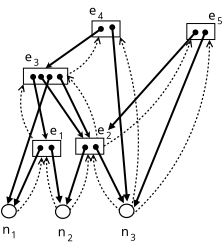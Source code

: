 <?xml version="1.0" encoding="UTF-8"?>
<dia:diagram xmlns:dia="http://www.lysator.liu.se/~alla/dia/">
  <dia:layer name="Background" visible="true" connectable="true" active="true">
    <dia:group>
      <dia:attribute name="meta">
        <dia:composite type="dict"/>
      </dia:attribute>
      <dia:attribute name="matrix"/>
      <dia:object type="Standard - Arc" version="0" id="O0">
        <dia:attribute name="obj_pos">
          <dia:point val="26.628,13.733"/>
        </dia:attribute>
        <dia:attribute name="obj_bb">
          <dia:rectangle val="22.805,13.694;26.831,22.456"/>
        </dia:attribute>
        <dia:attribute name="conn_endpoints">
          <dia:point val="26.628,13.733"/>
          <dia:point val="22.845,22.417"/>
        </dia:attribute>
        <dia:attribute name="curve_distance">
          <dia:real val="-1.012"/>
        </dia:attribute>
        <dia:attribute name="line_width">
          <dia:real val="0.06"/>
        </dia:attribute>
        <dia:attribute name="line_style">
          <dia:enum val="4"/>
        </dia:attribute>
        <dia:attribute name="start_arrow">
          <dia:enum val="1"/>
        </dia:attribute>
        <dia:attribute name="start_arrow_length">
          <dia:real val="0.3"/>
        </dia:attribute>
        <dia:attribute name="start_arrow_width">
          <dia:real val="0.3"/>
        </dia:attribute>
      </dia:object>
      <dia:group>
        <dia:attribute name="meta">
          <dia:composite type="dict"/>
        </dia:attribute>
        <dia:attribute name="matrix"/>
        <dia:group>
          <dia:attribute name="meta">
            <dia:composite type="dict"/>
          </dia:attribute>
          <dia:attribute name="matrix"/>
          <dia:object type="Standard - Line" version="0" id="O1">
            <dia:attribute name="obj_pos">
              <dia:point val="18.212,19.05"/>
            </dia:attribute>
            <dia:attribute name="obj_bb">
              <dia:rectangle val="16.817,18.984;18.327,22.066"/>
            </dia:attribute>
            <dia:attribute name="conn_endpoints">
              <dia:point val="18.212,19.05"/>
              <dia:point val="16.883,22"/>
            </dia:attribute>
            <dia:attribute name="numcp">
              <dia:int val="1"/>
            </dia:attribute>
            <dia:attribute name="start_arrow">
              <dia:enum val="8"/>
            </dia:attribute>
            <dia:attribute name="start_arrow_length">
              <dia:real val="0.2"/>
            </dia:attribute>
            <dia:attribute name="start_arrow_width">
              <dia:real val="0.2"/>
            </dia:attribute>
            <dia:attribute name="end_arrow">
              <dia:enum val="3"/>
            </dia:attribute>
            <dia:attribute name="end_arrow_length">
              <dia:real val="0.2"/>
            </dia:attribute>
            <dia:attribute name="end_arrow_width">
              <dia:real val="0.2"/>
            </dia:attribute>
          </dia:object>
          <dia:object type="Standard - Line" version="0" id="O2">
            <dia:attribute name="obj_pos">
              <dia:point val="17.788,15.488"/>
            </dia:attribute>
            <dia:attribute name="obj_bb">
              <dia:rectangle val="17.641,15.418;18.555,18.784"/>
            </dia:attribute>
            <dia:attribute name="conn_endpoints">
              <dia:point val="17.788,15.488"/>
              <dia:point val="18.462,18.725"/>
            </dia:attribute>
            <dia:attribute name="numcp">
              <dia:int val="1"/>
            </dia:attribute>
            <dia:attribute name="start_arrow">
              <dia:enum val="8"/>
            </dia:attribute>
            <dia:attribute name="start_arrow_length">
              <dia:real val="0.2"/>
            </dia:attribute>
            <dia:attribute name="start_arrow_width">
              <dia:real val="0.2"/>
            </dia:attribute>
            <dia:attribute name="end_arrow">
              <dia:enum val="22"/>
            </dia:attribute>
            <dia:attribute name="end_arrow_length">
              <dia:real val="0.1"/>
            </dia:attribute>
            <dia:attribute name="end_arrow_width">
              <dia:real val="0.1"/>
            </dia:attribute>
          </dia:object>
          <dia:object type="Standard - Line" version="0" id="O3">
            <dia:attribute name="obj_pos">
              <dia:point val="18.15,15.5"/>
            </dia:attribute>
            <dia:attribute name="obj_bb">
              <dia:rectangle val="18.066,15.431;20.386,18.72"/>
            </dia:attribute>
            <dia:attribute name="conn_endpoints">
              <dia:point val="18.15,15.5"/>
              <dia:point val="20.317,18.65"/>
            </dia:attribute>
            <dia:attribute name="numcp">
              <dia:int val="1"/>
            </dia:attribute>
            <dia:attribute name="start_arrow">
              <dia:enum val="8"/>
            </dia:attribute>
            <dia:attribute name="start_arrow_length">
              <dia:real val="0.2"/>
            </dia:attribute>
            <dia:attribute name="start_arrow_width">
              <dia:real val="0.2"/>
            </dia:attribute>
            <dia:attribute name="end_arrow">
              <dia:enum val="22"/>
            </dia:attribute>
            <dia:attribute name="end_arrow_length">
              <dia:real val="0.1"/>
            </dia:attribute>
            <dia:attribute name="end_arrow_width">
              <dia:real val="0.1"/>
            </dia:attribute>
          </dia:object>
          <dia:object type="Standard - Line" version="0" id="O4">
            <dia:attribute name="obj_pos">
              <dia:point val="20.9,19"/>
            </dia:attribute>
            <dia:attribute name="obj_bb">
              <dia:rectangle val="20.792,18.933;22.384,21.917"/>
            </dia:attribute>
            <dia:attribute name="conn_endpoints">
              <dia:point val="20.9,19"/>
              <dia:point val="22.317,21.85"/>
            </dia:attribute>
            <dia:attribute name="numcp">
              <dia:int val="1"/>
            </dia:attribute>
            <dia:attribute name="start_arrow">
              <dia:enum val="8"/>
            </dia:attribute>
            <dia:attribute name="start_arrow_length">
              <dia:real val="0.2"/>
            </dia:attribute>
            <dia:attribute name="start_arrow_width">
              <dia:real val="0.2"/>
            </dia:attribute>
            <dia:attribute name="end_arrow">
              <dia:enum val="3"/>
            </dia:attribute>
            <dia:attribute name="end_arrow_length">
              <dia:real val="0.2"/>
            </dia:attribute>
            <dia:attribute name="end_arrow_width">
              <dia:real val="0.2"/>
            </dia:attribute>
          </dia:object>
          <dia:object type="Standard - Line" version="0" id="O5">
            <dia:attribute name="obj_pos">
              <dia:point val="18.712,19.025"/>
            </dia:attribute>
            <dia:attribute name="obj_bb">
              <dia:rectangle val="18.559,18.955;19.283,21.911"/>
            </dia:attribute>
            <dia:attribute name="conn_endpoints">
              <dia:point val="18.712,19.025"/>
              <dia:point val="19.15,21.85"/>
            </dia:attribute>
            <dia:attribute name="numcp">
              <dia:int val="1"/>
            </dia:attribute>
            <dia:attribute name="start_arrow">
              <dia:enum val="8"/>
            </dia:attribute>
            <dia:attribute name="start_arrow_length">
              <dia:real val="0.2"/>
            </dia:attribute>
            <dia:attribute name="start_arrow_width">
              <dia:real val="0.2"/>
            </dia:attribute>
            <dia:attribute name="end_arrow">
              <dia:enum val="3"/>
            </dia:attribute>
            <dia:attribute name="end_arrow_length">
              <dia:real val="0.2"/>
            </dia:attribute>
            <dia:attribute name="end_arrow_width">
              <dia:real val="0.2"/>
            </dia:attribute>
          </dia:object>
          <dia:object type="Standard - Line" version="0" id="O6">
            <dia:attribute name="obj_pos">
              <dia:point val="20.442,19.016"/>
            </dia:attribute>
            <dia:attribute name="obj_bb">
              <dia:rectangle val="19.419,18.948;20.573,21.996"/>
            </dia:attribute>
            <dia:attribute name="conn_endpoints">
              <dia:point val="20.442,19.016"/>
              <dia:point val="19.5,21.933"/>
            </dia:attribute>
            <dia:attribute name="numcp">
              <dia:int val="1"/>
            </dia:attribute>
            <dia:attribute name="start_arrow">
              <dia:enum val="8"/>
            </dia:attribute>
            <dia:attribute name="start_arrow_length">
              <dia:real val="0.2"/>
            </dia:attribute>
            <dia:attribute name="start_arrow_width">
              <dia:real val="0.2"/>
            </dia:attribute>
            <dia:attribute name="end_arrow">
              <dia:enum val="3"/>
            </dia:attribute>
            <dia:attribute name="end_arrow_length">
              <dia:real val="0.2"/>
            </dia:attribute>
            <dia:attribute name="end_arrow_width">
              <dia:real val="0.2"/>
            </dia:attribute>
          </dia:object>
          <dia:object type="Standard - Line" version="0" id="O7">
            <dia:attribute name="obj_pos">
              <dia:point val="19.1,15.488"/>
            </dia:attribute>
            <dia:attribute name="obj_bb">
              <dia:rectangle val="18.99,15.421;20.709,18.717"/>
            </dia:attribute>
            <dia:attribute name="conn_endpoints">
              <dia:point val="19.1,15.488"/>
              <dia:point val="20.642,18.65"/>
            </dia:attribute>
            <dia:attribute name="numcp">
              <dia:int val="1"/>
            </dia:attribute>
            <dia:attribute name="start_arrow">
              <dia:enum val="8"/>
            </dia:attribute>
            <dia:attribute name="start_arrow_length">
              <dia:real val="0.2"/>
            </dia:attribute>
            <dia:attribute name="start_arrow_width">
              <dia:real val="0.2"/>
            </dia:attribute>
            <dia:attribute name="end_arrow">
              <dia:enum val="22"/>
            </dia:attribute>
            <dia:attribute name="end_arrow_length">
              <dia:real val="0.1"/>
            </dia:attribute>
            <dia:attribute name="end_arrow_width">
              <dia:real val="0.1"/>
            </dia:attribute>
          </dia:object>
          <dia:object type="Standard - Line" version="0" id="O8">
            <dia:attribute name="obj_pos">
              <dia:point val="18.662,15.496"/>
            </dia:attribute>
            <dia:attribute name="obj_bb">
              <dia:rectangle val="16.47,15.428;18.792,21.963"/>
            </dia:attribute>
            <dia:attribute name="conn_endpoints">
              <dia:point val="18.662,15.496"/>
              <dia:point val="16.55,21.9"/>
            </dia:attribute>
            <dia:attribute name="numcp">
              <dia:int val="1"/>
            </dia:attribute>
            <dia:attribute name="start_arrow">
              <dia:enum val="8"/>
            </dia:attribute>
            <dia:attribute name="start_arrow_length">
              <dia:real val="0.2"/>
            </dia:attribute>
            <dia:attribute name="start_arrow_width">
              <dia:real val="0.2"/>
            </dia:attribute>
            <dia:attribute name="end_arrow">
              <dia:enum val="3"/>
            </dia:attribute>
            <dia:attribute name="end_arrow_length">
              <dia:real val="0.2"/>
            </dia:attribute>
            <dia:attribute name="end_arrow_width">
              <dia:real val="0.2"/>
            </dia:attribute>
          </dia:object>
          <dia:object type="Standard - Line" version="0" id="O9">
            <dia:attribute name="obj_pos">
              <dia:point val="21.758,13.004"/>
            </dia:attribute>
            <dia:attribute name="obj_bb">
              <dia:rectangle val="21.597,12.934;22.663,21.816"/>
            </dia:attribute>
            <dia:attribute name="conn_endpoints">
              <dia:point val="21.758,13.004"/>
              <dia:point val="22.508,21.754"/>
            </dia:attribute>
            <dia:attribute name="numcp">
              <dia:int val="1"/>
            </dia:attribute>
            <dia:attribute name="start_arrow">
              <dia:enum val="8"/>
            </dia:attribute>
            <dia:attribute name="start_arrow_length">
              <dia:real val="0.2"/>
            </dia:attribute>
            <dia:attribute name="start_arrow_width">
              <dia:real val="0.2"/>
            </dia:attribute>
            <dia:attribute name="end_arrow">
              <dia:enum val="3"/>
            </dia:attribute>
            <dia:attribute name="end_arrow_length">
              <dia:real val="0.2"/>
            </dia:attribute>
            <dia:attribute name="end_arrow_width">
              <dia:real val="0.2"/>
            </dia:attribute>
          </dia:object>
          <dia:object type="Standard - Line" version="0" id="O10">
            <dia:attribute name="obj_pos">
              <dia:point val="21.282,13.13"/>
            </dia:attribute>
            <dia:attribute name="obj_bb">
              <dia:rectangle val="18.361,13.049;21.352,15.22"/>
            </dia:attribute>
            <dia:attribute name="conn_endpoints">
              <dia:point val="21.282,13.13"/>
              <dia:point val="18.431,15.15"/>
            </dia:attribute>
            <dia:attribute name="numcp">
              <dia:int val="1"/>
            </dia:attribute>
            <dia:attribute name="start_arrow">
              <dia:enum val="8"/>
            </dia:attribute>
            <dia:attribute name="start_arrow_length">
              <dia:real val="0.2"/>
            </dia:attribute>
            <dia:attribute name="start_arrow_width">
              <dia:real val="0.2"/>
            </dia:attribute>
            <dia:attribute name="end_arrow">
              <dia:enum val="22"/>
            </dia:attribute>
            <dia:attribute name="end_arrow_length">
              <dia:real val="0.1"/>
            </dia:attribute>
            <dia:attribute name="end_arrow_width">
              <dia:real val="0.1"/>
            </dia:attribute>
          </dia:object>
          <dia:object type="Standard - Box" version="0" id="O11">
            <dia:attribute name="obj_pos">
              <dia:point val="17.788,18.762"/>
            </dia:attribute>
            <dia:attribute name="obj_bb">
              <dia:rectangle val="17.762,18.738;19.212,19.587"/>
            </dia:attribute>
            <dia:attribute name="elem_corner">
              <dia:point val="17.788,18.762"/>
            </dia:attribute>
            <dia:attribute name="elem_width">
              <dia:real val="1.4"/>
            </dia:attribute>
            <dia:attribute name="elem_height">
              <dia:real val="0.8"/>
            </dia:attribute>
            <dia:attribute name="border_width">
              <dia:real val="0.05"/>
            </dia:attribute>
            <dia:attribute name="inner_color">
              <dia:color val="#ffffff00"/>
            </dia:attribute>
            <dia:attribute name="show_background">
              <dia:boolean val="false"/>
            </dia:attribute>
          </dia:object>
          <dia:object type="Standard - Box" version="0" id="O12">
            <dia:attribute name="obj_pos">
              <dia:point val="19.942,18.65"/>
            </dia:attribute>
            <dia:attribute name="obj_bb">
              <dia:rectangle val="19.918,18.625;21.367,19.475"/>
            </dia:attribute>
            <dia:attribute name="elem_corner">
              <dia:point val="19.942,18.65"/>
            </dia:attribute>
            <dia:attribute name="elem_width">
              <dia:real val="1.4"/>
            </dia:attribute>
            <dia:attribute name="elem_height">
              <dia:real val="0.8"/>
            </dia:attribute>
            <dia:attribute name="border_width">
              <dia:real val="0.05"/>
            </dia:attribute>
            <dia:attribute name="inner_color">
              <dia:color val="#ffffff00"/>
            </dia:attribute>
            <dia:attribute name="show_background">
              <dia:boolean val="false"/>
            </dia:attribute>
          </dia:object>
          <dia:object type="Standard - Box" version="0" id="O13">
            <dia:attribute name="obj_pos">
              <dia:point val="17.325,15.15"/>
            </dia:attribute>
            <dia:attribute name="obj_bb">
              <dia:rectangle val="17.3,15.125;19.562,15.975"/>
            </dia:attribute>
            <dia:attribute name="elem_corner">
              <dia:point val="17.325,15.15"/>
            </dia:attribute>
            <dia:attribute name="elem_width">
              <dia:real val="2.213"/>
            </dia:attribute>
            <dia:attribute name="elem_height">
              <dia:real val="0.8"/>
            </dia:attribute>
            <dia:attribute name="border_width">
              <dia:real val="0.05"/>
            </dia:attribute>
            <dia:attribute name="inner_color">
              <dia:color val="#ffffff00"/>
            </dia:attribute>
            <dia:attribute name="show_background">
              <dia:boolean val="false"/>
            </dia:attribute>
          </dia:object>
          <dia:object type="Standard - Box" version="0" id="O14">
            <dia:attribute name="obj_pos">
              <dia:point val="20.755,12.787"/>
            </dia:attribute>
            <dia:attribute name="obj_bb">
              <dia:rectangle val="20.73,12.762;22.18,13.613"/>
            </dia:attribute>
            <dia:attribute name="elem_corner">
              <dia:point val="20.755,12.787"/>
            </dia:attribute>
            <dia:attribute name="elem_width">
              <dia:real val="1.4"/>
            </dia:attribute>
            <dia:attribute name="elem_height">
              <dia:real val="0.8"/>
            </dia:attribute>
            <dia:attribute name="border_width">
              <dia:real val="0.05"/>
            </dia:attribute>
            <dia:attribute name="inner_color">
              <dia:color val="#ffffff00"/>
            </dia:attribute>
            <dia:attribute name="show_background">
              <dia:boolean val="false"/>
            </dia:attribute>
          </dia:object>
          <dia:group>
            <dia:attribute name="meta">
              <dia:composite type="dict"/>
            </dia:attribute>
            <dia:attribute name="matrix"/>
            <dia:object type="Standard - Text" version="1" id="O15">
              <dia:attribute name="obj_pos">
                <dia:point val="16.271,23.425"/>
              </dia:attribute>
              <dia:attribute name="obj_bb">
                <dia:rectangle val="16.271,22.831;16.676,23.576"/>
              </dia:attribute>
              <dia:attribute name="text">
                <dia:composite type="text">
                  <dia:attribute name="string">
                    <dia:string>#n#</dia:string>
                  </dia:attribute>
                  <dia:attribute name="font">
                    <dia:font family="sans" style="0" name="Helvetica"/>
                  </dia:attribute>
                  <dia:attribute name="height">
                    <dia:real val="0.8"/>
                  </dia:attribute>
                  <dia:attribute name="pos">
                    <dia:point val="16.271,23.425"/>
                  </dia:attribute>
                  <dia:attribute name="color">
                    <dia:color val="#000000ff"/>
                  </dia:attribute>
                  <dia:attribute name="alignment">
                    <dia:enum val="0"/>
                  </dia:attribute>
                </dia:composite>
              </dia:attribute>
              <dia:attribute name="valign">
                <dia:enum val="3"/>
              </dia:attribute>
            </dia:object>
            <dia:object type="Standard - Text" version="1" id="O16">
              <dia:attribute name="obj_pos">
                <dia:point val="16.721,23.65"/>
              </dia:attribute>
              <dia:attribute name="obj_bb">
                <dia:rectangle val="16.721,23.231;17.008,23.756"/>
              </dia:attribute>
              <dia:attribute name="text">
                <dia:composite type="text">
                  <dia:attribute name="string">
                    <dia:string>#1#</dia:string>
                  </dia:attribute>
                  <dia:attribute name="font">
                    <dia:font family="sans" style="0" name="Helvetica"/>
                  </dia:attribute>
                  <dia:attribute name="height">
                    <dia:real val="0.564"/>
                  </dia:attribute>
                  <dia:attribute name="pos">
                    <dia:point val="16.721,23.65"/>
                  </dia:attribute>
                  <dia:attribute name="color">
                    <dia:color val="#000000ff"/>
                  </dia:attribute>
                  <dia:attribute name="alignment">
                    <dia:enum val="0"/>
                  </dia:attribute>
                </dia:composite>
              </dia:attribute>
              <dia:attribute name="valign">
                <dia:enum val="3"/>
              </dia:attribute>
            </dia:object>
          </dia:group>
          <dia:group>
            <dia:attribute name="meta">
              <dia:composite type="dict"/>
            </dia:attribute>
            <dia:attribute name="matrix"/>
            <dia:object type="Standard - Text" version="1" id="O17">
              <dia:attribute name="obj_pos">
                <dia:point val="19.038,23.553"/>
              </dia:attribute>
              <dia:attribute name="obj_bb">
                <dia:rectangle val="19.038,22.959;19.443,23.704"/>
              </dia:attribute>
              <dia:attribute name="text">
                <dia:composite type="text">
                  <dia:attribute name="string">
                    <dia:string>#n#</dia:string>
                  </dia:attribute>
                  <dia:attribute name="font">
                    <dia:font family="sans" style="0" name="Helvetica"/>
                  </dia:attribute>
                  <dia:attribute name="height">
                    <dia:real val="0.8"/>
                  </dia:attribute>
                  <dia:attribute name="pos">
                    <dia:point val="19.038,23.553"/>
                  </dia:attribute>
                  <dia:attribute name="color">
                    <dia:color val="#000000ff"/>
                  </dia:attribute>
                  <dia:attribute name="alignment">
                    <dia:enum val="0"/>
                  </dia:attribute>
                </dia:composite>
              </dia:attribute>
              <dia:attribute name="valign">
                <dia:enum val="3"/>
              </dia:attribute>
            </dia:object>
            <dia:object type="Standard - Text" version="1" id="O18">
              <dia:attribute name="obj_pos">
                <dia:point val="19.526,23.803"/>
              </dia:attribute>
              <dia:attribute name="obj_bb">
                <dia:rectangle val="19.526,23.384;19.813,23.91"/>
              </dia:attribute>
              <dia:attribute name="text">
                <dia:composite type="text">
                  <dia:attribute name="string">
                    <dia:string>#2#</dia:string>
                  </dia:attribute>
                  <dia:attribute name="font">
                    <dia:font family="sans" style="0" name="Helvetica"/>
                  </dia:attribute>
                  <dia:attribute name="height">
                    <dia:real val="0.564"/>
                  </dia:attribute>
                  <dia:attribute name="pos">
                    <dia:point val="19.526,23.803"/>
                  </dia:attribute>
                  <dia:attribute name="color">
                    <dia:color val="#000000ff"/>
                  </dia:attribute>
                  <dia:attribute name="alignment">
                    <dia:enum val="0"/>
                  </dia:attribute>
                </dia:composite>
              </dia:attribute>
              <dia:attribute name="valign">
                <dia:enum val="3"/>
              </dia:attribute>
            </dia:object>
          </dia:group>
          <dia:group>
            <dia:attribute name="meta">
              <dia:composite type="dict"/>
            </dia:attribute>
            <dia:attribute name="matrix"/>
            <dia:object type="Standard - Text" version="1" id="O19">
              <dia:attribute name="obj_pos">
                <dia:point val="22.206,23.541"/>
              </dia:attribute>
              <dia:attribute name="obj_bb">
                <dia:rectangle val="22.206,22.947;22.611,23.692"/>
              </dia:attribute>
              <dia:attribute name="text">
                <dia:composite type="text">
                  <dia:attribute name="string">
                    <dia:string>#n#</dia:string>
                  </dia:attribute>
                  <dia:attribute name="font">
                    <dia:font family="sans" style="0" name="Helvetica"/>
                  </dia:attribute>
                  <dia:attribute name="height">
                    <dia:real val="0.8"/>
                  </dia:attribute>
                  <dia:attribute name="pos">
                    <dia:point val="22.206,23.541"/>
                  </dia:attribute>
                  <dia:attribute name="color">
                    <dia:color val="#000000ff"/>
                  </dia:attribute>
                  <dia:attribute name="alignment">
                    <dia:enum val="0"/>
                  </dia:attribute>
                </dia:composite>
              </dia:attribute>
              <dia:attribute name="valign">
                <dia:enum val="3"/>
              </dia:attribute>
            </dia:object>
            <dia:object type="Standard - Text" version="1" id="O20">
              <dia:attribute name="obj_pos">
                <dia:point val="22.681,23.778"/>
              </dia:attribute>
              <dia:attribute name="obj_bb">
                <dia:rectangle val="22.681,23.359;22.968,23.885"/>
              </dia:attribute>
              <dia:attribute name="text">
                <dia:composite type="text">
                  <dia:attribute name="string">
                    <dia:string>#3#</dia:string>
                  </dia:attribute>
                  <dia:attribute name="font">
                    <dia:font family="sans" style="0" name="Helvetica"/>
                  </dia:attribute>
                  <dia:attribute name="height">
                    <dia:real val="0.564"/>
                  </dia:attribute>
                  <dia:attribute name="pos">
                    <dia:point val="22.681,23.778"/>
                  </dia:attribute>
                  <dia:attribute name="color">
                    <dia:color val="#000000ff"/>
                  </dia:attribute>
                  <dia:attribute name="alignment">
                    <dia:enum val="0"/>
                  </dia:attribute>
                </dia:composite>
              </dia:attribute>
              <dia:attribute name="valign">
                <dia:enum val="3"/>
              </dia:attribute>
            </dia:object>
          </dia:group>
          <dia:group>
            <dia:attribute name="meta">
              <dia:composite type="dict"/>
            </dia:attribute>
            <dia:attribute name="matrix"/>
            <dia:object type="Standard - Text" version="1" id="O21">
              <dia:attribute name="obj_pos">
                <dia:point val="18.64,18.476"/>
              </dia:attribute>
              <dia:attribute name="obj_bb">
                <dia:rectangle val="18.64,17.882;19.035,18.627"/>
              </dia:attribute>
              <dia:attribute name="text">
                <dia:composite type="text">
                  <dia:attribute name="string">
                    <dia:string>#e#</dia:string>
                  </dia:attribute>
                  <dia:attribute name="font">
                    <dia:font family="sans" style="0" name="Helvetica"/>
                  </dia:attribute>
                  <dia:attribute name="height">
                    <dia:real val="0.8"/>
                  </dia:attribute>
                  <dia:attribute name="pos">
                    <dia:point val="18.64,18.476"/>
                  </dia:attribute>
                  <dia:attribute name="color">
                    <dia:color val="#000000ff"/>
                  </dia:attribute>
                  <dia:attribute name="alignment">
                    <dia:enum val="0"/>
                  </dia:attribute>
                </dia:composite>
              </dia:attribute>
              <dia:attribute name="valign">
                <dia:enum val="3"/>
              </dia:attribute>
            </dia:object>
            <dia:object type="Standard - Text" version="1" id="O22">
              <dia:attribute name="obj_pos">
                <dia:point val="19.09,18.701"/>
              </dia:attribute>
              <dia:attribute name="obj_bb">
                <dia:rectangle val="19.09,18.282;19.378,18.808"/>
              </dia:attribute>
              <dia:attribute name="text">
                <dia:composite type="text">
                  <dia:attribute name="string">
                    <dia:string>#1#</dia:string>
                  </dia:attribute>
                  <dia:attribute name="font">
                    <dia:font family="sans" style="0" name="Helvetica"/>
                  </dia:attribute>
                  <dia:attribute name="height">
                    <dia:real val="0.564"/>
                  </dia:attribute>
                  <dia:attribute name="pos">
                    <dia:point val="19.09,18.701"/>
                  </dia:attribute>
                  <dia:attribute name="color">
                    <dia:color val="#000000ff"/>
                  </dia:attribute>
                  <dia:attribute name="alignment">
                    <dia:enum val="0"/>
                  </dia:attribute>
                </dia:composite>
              </dia:attribute>
              <dia:attribute name="valign">
                <dia:enum val="3"/>
              </dia:attribute>
            </dia:object>
          </dia:group>
          <dia:group>
            <dia:attribute name="meta">
              <dia:composite type="dict"/>
            </dia:attribute>
            <dia:attribute name="matrix"/>
            <dia:object type="Standard - Text" version="1" id="O23">
              <dia:attribute name="obj_pos">
                <dia:point val="21.017,18.457"/>
              </dia:attribute>
              <dia:attribute name="obj_bb">
                <dia:rectangle val="21.017,17.863;21.413,18.608"/>
              </dia:attribute>
              <dia:attribute name="text">
                <dia:composite type="text">
                  <dia:attribute name="string">
                    <dia:string>#e#</dia:string>
                  </dia:attribute>
                  <dia:attribute name="font">
                    <dia:font family="sans" style="0" name="Helvetica"/>
                  </dia:attribute>
                  <dia:attribute name="height">
                    <dia:real val="0.8"/>
                  </dia:attribute>
                  <dia:attribute name="pos">
                    <dia:point val="21.017,18.457"/>
                  </dia:attribute>
                  <dia:attribute name="color">
                    <dia:color val="#000000ff"/>
                  </dia:attribute>
                  <dia:attribute name="alignment">
                    <dia:enum val="0"/>
                  </dia:attribute>
                </dia:composite>
              </dia:attribute>
              <dia:attribute name="valign">
                <dia:enum val="3"/>
              </dia:attribute>
            </dia:object>
            <dia:object type="Standard - Text" version="1" id="O24">
              <dia:attribute name="obj_pos">
                <dia:point val="21.468,18.683"/>
              </dia:attribute>
              <dia:attribute name="obj_bb">
                <dia:rectangle val="21.468,18.263;21.755,18.789"/>
              </dia:attribute>
              <dia:attribute name="text">
                <dia:composite type="text">
                  <dia:attribute name="string">
                    <dia:string>#2#</dia:string>
                  </dia:attribute>
                  <dia:attribute name="font">
                    <dia:font family="sans" style="0" name="Helvetica"/>
                  </dia:attribute>
                  <dia:attribute name="height">
                    <dia:real val="0.564"/>
                  </dia:attribute>
                  <dia:attribute name="pos">
                    <dia:point val="21.468,18.683"/>
                  </dia:attribute>
                  <dia:attribute name="color">
                    <dia:color val="#000000ff"/>
                  </dia:attribute>
                  <dia:attribute name="alignment">
                    <dia:enum val="0"/>
                  </dia:attribute>
                </dia:composite>
              </dia:attribute>
              <dia:attribute name="valign">
                <dia:enum val="3"/>
              </dia:attribute>
            </dia:object>
          </dia:group>
          <dia:group>
            <dia:attribute name="meta">
              <dia:composite type="dict"/>
            </dia:attribute>
            <dia:attribute name="matrix"/>
            <dia:object type="Standard - Text" version="1" id="O25">
              <dia:attribute name="obj_pos">
                <dia:point val="17.385,14.801"/>
              </dia:attribute>
              <dia:attribute name="obj_bb">
                <dia:rectangle val="17.385,14.207;17.78,14.952"/>
              </dia:attribute>
              <dia:attribute name="text">
                <dia:composite type="text">
                  <dia:attribute name="string">
                    <dia:string>#e#</dia:string>
                  </dia:attribute>
                  <dia:attribute name="font">
                    <dia:font family="sans" style="0" name="Helvetica"/>
                  </dia:attribute>
                  <dia:attribute name="height">
                    <dia:real val="0.8"/>
                  </dia:attribute>
                  <dia:attribute name="pos">
                    <dia:point val="17.385,14.801"/>
                  </dia:attribute>
                  <dia:attribute name="color">
                    <dia:color val="#000000ff"/>
                  </dia:attribute>
                  <dia:attribute name="alignment">
                    <dia:enum val="0"/>
                  </dia:attribute>
                </dia:composite>
              </dia:attribute>
              <dia:attribute name="valign">
                <dia:enum val="3"/>
              </dia:attribute>
            </dia:object>
            <dia:object type="Standard - Text" version="1" id="O26">
              <dia:attribute name="obj_pos">
                <dia:point val="17.835,15.026"/>
              </dia:attribute>
              <dia:attribute name="obj_bb">
                <dia:rectangle val="17.835,14.607;18.122,15.133"/>
              </dia:attribute>
              <dia:attribute name="text">
                <dia:composite type="text">
                  <dia:attribute name="string">
                    <dia:string>#3#</dia:string>
                  </dia:attribute>
                  <dia:attribute name="font">
                    <dia:font family="sans" style="0" name="Helvetica"/>
                  </dia:attribute>
                  <dia:attribute name="height">
                    <dia:real val="0.564"/>
                  </dia:attribute>
                  <dia:attribute name="pos">
                    <dia:point val="17.835,15.026"/>
                  </dia:attribute>
                  <dia:attribute name="color">
                    <dia:color val="#000000ff"/>
                  </dia:attribute>
                  <dia:attribute name="alignment">
                    <dia:enum val="0"/>
                  </dia:attribute>
                </dia:composite>
              </dia:attribute>
              <dia:attribute name="valign">
                <dia:enum val="3"/>
              </dia:attribute>
            </dia:object>
          </dia:group>
          <dia:group>
            <dia:attribute name="meta">
              <dia:composite type="dict"/>
            </dia:attribute>
            <dia:attribute name="matrix"/>
            <dia:object type="Standard - Text" version="1" id="O27">
              <dia:attribute name="obj_pos">
                <dia:point val="20.605,12.476"/>
              </dia:attribute>
              <dia:attribute name="obj_bb">
                <dia:rectangle val="20.605,11.882;21,12.627"/>
              </dia:attribute>
              <dia:attribute name="text">
                <dia:composite type="text">
                  <dia:attribute name="string">
                    <dia:string>#e#</dia:string>
                  </dia:attribute>
                  <dia:attribute name="font">
                    <dia:font family="sans" style="0" name="Helvetica"/>
                  </dia:attribute>
                  <dia:attribute name="height">
                    <dia:real val="0.8"/>
                  </dia:attribute>
                  <dia:attribute name="pos">
                    <dia:point val="20.605,12.476"/>
                  </dia:attribute>
                  <dia:attribute name="color">
                    <dia:color val="#000000ff"/>
                  </dia:attribute>
                  <dia:attribute name="alignment">
                    <dia:enum val="0"/>
                  </dia:attribute>
                </dia:composite>
              </dia:attribute>
              <dia:attribute name="valign">
                <dia:enum val="3"/>
              </dia:attribute>
            </dia:object>
            <dia:object type="Standard - Text" version="1" id="O28">
              <dia:attribute name="obj_pos">
                <dia:point val="21.055,12.701"/>
              </dia:attribute>
              <dia:attribute name="obj_bb">
                <dia:rectangle val="21.055,12.282;21.343,12.808"/>
              </dia:attribute>
              <dia:attribute name="text">
                <dia:composite type="text">
                  <dia:attribute name="string">
                    <dia:string>#4#</dia:string>
                  </dia:attribute>
                  <dia:attribute name="font">
                    <dia:font family="sans" style="0" name="Helvetica"/>
                  </dia:attribute>
                  <dia:attribute name="height">
                    <dia:real val="0.564"/>
                  </dia:attribute>
                  <dia:attribute name="pos">
                    <dia:point val="21.055,12.701"/>
                  </dia:attribute>
                  <dia:attribute name="color">
                    <dia:color val="#000000ff"/>
                  </dia:attribute>
                  <dia:attribute name="alignment">
                    <dia:enum val="0"/>
                  </dia:attribute>
                </dia:composite>
              </dia:attribute>
              <dia:attribute name="valign">
                <dia:enum val="3"/>
              </dia:attribute>
            </dia:object>
          </dia:group>
          <dia:object type="Standard - Ellipse" version="0" id="O29">
            <dia:attribute name="obj_pos">
              <dia:point val="22.117,21.95"/>
            </dia:attribute>
            <dia:attribute name="obj_bb">
              <dia:rectangle val="22.087,21.92;22.88,22.647"/>
            </dia:attribute>
            <dia:attribute name="elem_corner">
              <dia:point val="22.117,21.95"/>
            </dia:attribute>
            <dia:attribute name="elem_width">
              <dia:real val="0.733"/>
            </dia:attribute>
            <dia:attribute name="elem_height">
              <dia:real val="0.667"/>
            </dia:attribute>
            <dia:attribute name="border_width">
              <dia:real val="0.06"/>
            </dia:attribute>
            <dia:attribute name="inner_color">
              <dia:color val="#ffffff00"/>
            </dia:attribute>
            <dia:attribute name="show_background">
              <dia:boolean val="false"/>
            </dia:attribute>
          </dia:object>
          <dia:object type="Standard - Ellipse" version="0" id="O30">
            <dia:attribute name="obj_pos">
              <dia:point val="16.233,21.967"/>
            </dia:attribute>
            <dia:attribute name="obj_bb">
              <dia:rectangle val="16.203,21.937;16.997,22.663"/>
            </dia:attribute>
            <dia:attribute name="elem_corner">
              <dia:point val="16.233,21.967"/>
            </dia:attribute>
            <dia:attribute name="elem_width">
              <dia:real val="0.733"/>
            </dia:attribute>
            <dia:attribute name="elem_height">
              <dia:real val="0.667"/>
            </dia:attribute>
            <dia:attribute name="border_width">
              <dia:real val="0.06"/>
            </dia:attribute>
            <dia:attribute name="inner_color">
              <dia:color val="#ffffff00"/>
            </dia:attribute>
            <dia:attribute name="show_background">
              <dia:boolean val="false"/>
            </dia:attribute>
          </dia:object>
          <dia:object type="Standard - Ellipse" version="0" id="O31">
            <dia:attribute name="obj_pos">
              <dia:point val="18.929,21.992"/>
            </dia:attribute>
            <dia:attribute name="obj_bb">
              <dia:rectangle val="18.899,21.962;19.692,22.688"/>
            </dia:attribute>
            <dia:attribute name="elem_corner">
              <dia:point val="18.929,21.992"/>
            </dia:attribute>
            <dia:attribute name="elem_width">
              <dia:real val="0.733"/>
            </dia:attribute>
            <dia:attribute name="elem_height">
              <dia:real val="0.667"/>
            </dia:attribute>
            <dia:attribute name="border_width">
              <dia:real val="0.06"/>
            </dia:attribute>
            <dia:attribute name="inner_color">
              <dia:color val="#ffffff00"/>
            </dia:attribute>
            <dia:attribute name="show_background">
              <dia:boolean val="false"/>
            </dia:attribute>
          </dia:object>
        </dia:group>
        <dia:object type="Standard - Arc" version="0" id="O32">
          <dia:attribute name="obj_pos">
            <dia:point val="21.096,13.562"/>
          </dia:attribute>
          <dia:attribute name="obj_bb">
            <dia:rectangle val="19.474,13.52;21.205,15.509"/>
          </dia:attribute>
          <dia:attribute name="conn_endpoints">
            <dia:point val="21.096,13.562"/>
            <dia:point val="19.517,15.467"/>
          </dia:attribute>
          <dia:attribute name="curve_distance">
            <dia:real val="-0.301"/>
          </dia:attribute>
          <dia:attribute name="line_width">
            <dia:real val="0.06"/>
          </dia:attribute>
          <dia:attribute name="line_style">
            <dia:enum val="4"/>
          </dia:attribute>
          <dia:attribute name="start_arrow">
            <dia:enum val="1"/>
          </dia:attribute>
          <dia:attribute name="start_arrow_length">
            <dia:real val="0.3"/>
          </dia:attribute>
          <dia:attribute name="start_arrow_width">
            <dia:real val="0.3"/>
          </dia:attribute>
        </dia:object>
        <dia:object type="Standard - Arc" version="0" id="O33">
          <dia:attribute name="obj_pos">
            <dia:point val="22.155,13.588"/>
          </dia:attribute>
          <dia:attribute name="obj_bb">
            <dia:rectangle val="22.1,13.556;23.105,22.08"/>
          </dia:attribute>
          <dia:attribute name="conn_endpoints">
            <dia:point val="22.155,13.588"/>
            <dia:point val="22.743,22.048"/>
          </dia:attribute>
          <dia:attribute name="curve_distance">
            <dia:real val="-0.59"/>
          </dia:attribute>
          <dia:attribute name="line_width">
            <dia:real val="0.06"/>
          </dia:attribute>
          <dia:attribute name="line_style">
            <dia:enum val="4"/>
          </dia:attribute>
          <dia:attribute name="start_arrow">
            <dia:enum val="1"/>
          </dia:attribute>
          <dia:attribute name="start_arrow_length">
            <dia:real val="0.3"/>
          </dia:attribute>
          <dia:attribute name="start_arrow_width">
            <dia:real val="0.3"/>
          </dia:attribute>
        </dia:object>
        <dia:object type="Standard - Arc" version="0" id="O34">
          <dia:attribute name="obj_pos">
            <dia:point val="19.483,15.5"/>
          </dia:attribute>
          <dia:attribute name="obj_bb">
            <dia:rectangle val="19.443,15.46;21.048,18.678"/>
          </dia:attribute>
          <dia:attribute name="conn_endpoints">
            <dia:point val="19.483,15.5"/>
            <dia:point val="21.008,18.637"/>
          </dia:attribute>
          <dia:attribute name="curve_distance">
            <dia:real val="-0.301"/>
          </dia:attribute>
          <dia:attribute name="line_width">
            <dia:real val="0.06"/>
          </dia:attribute>
          <dia:attribute name="line_style">
            <dia:enum val="4"/>
          </dia:attribute>
          <dia:attribute name="start_arrow">
            <dia:enum val="1"/>
          </dia:attribute>
          <dia:attribute name="start_arrow_length">
            <dia:real val="0.3"/>
          </dia:attribute>
          <dia:attribute name="start_arrow_width">
            <dia:real val="0.3"/>
          </dia:attribute>
        </dia:object>
        <dia:object type="Standard - Arc" version="0" id="O35">
          <dia:attribute name="obj_pos">
            <dia:point val="17.325,15.95"/>
          </dia:attribute>
          <dia:attribute name="obj_bb">
            <dia:rectangle val="17.016,15.915;17.868,18.76"/>
          </dia:attribute>
          <dia:attribute name="conn_endpoints">
            <dia:point val="17.325,15.95"/>
            <dia:point val="17.833,18.725"/>
          </dia:attribute>
          <dia:attribute name="curve_distance">
            <dia:real val="0.35"/>
          </dia:attribute>
          <dia:attribute name="line_width">
            <dia:real val="0.06"/>
          </dia:attribute>
          <dia:attribute name="line_style">
            <dia:enum val="4"/>
          </dia:attribute>
          <dia:attribute name="start_arrow">
            <dia:enum val="1"/>
          </dia:attribute>
          <dia:attribute name="start_arrow_length">
            <dia:real val="0.3"/>
          </dia:attribute>
          <dia:attribute name="start_arrow_width">
            <dia:real val="0.3"/>
          </dia:attribute>
        </dia:object>
        <dia:object type="Standard - Arc" version="0" id="O36">
          <dia:attribute name="obj_pos">
            <dia:point val="20.821,19.438"/>
          </dia:attribute>
          <dia:attribute name="obj_bb">
            <dia:rectangle val="20.619,19.398;22.173,22.277"/>
          </dia:attribute>
          <dia:attribute name="conn_endpoints">
            <dia:point val="20.821,19.438"/>
            <dia:point val="22.133,22.238"/>
          </dia:attribute>
          <dia:attribute name="curve_distance">
            <dia:real val="0.35"/>
          </dia:attribute>
          <dia:attribute name="line_width">
            <dia:real val="0.06"/>
          </dia:attribute>
          <dia:attribute name="line_style">
            <dia:enum val="4"/>
          </dia:attribute>
          <dia:attribute name="start_arrow">
            <dia:enum val="1"/>
          </dia:attribute>
          <dia:attribute name="start_arrow_length">
            <dia:real val="0.3"/>
          </dia:attribute>
          <dia:attribute name="start_arrow_width">
            <dia:real val="0.3"/>
          </dia:attribute>
        </dia:object>
        <dia:object type="Standard - Arc" version="0" id="O37">
          <dia:attribute name="obj_pos">
            <dia:point val="18.488,19.562"/>
          </dia:attribute>
          <dia:attribute name="obj_bb">
            <dia:rectangle val="18.269,19.527;19.018,22.198"/>
          </dia:attribute>
          <dia:attribute name="conn_endpoints">
            <dia:point val="18.488,19.562"/>
            <dia:point val="18.983,22.163"/>
          </dia:attribute>
          <dia:attribute name="curve_distance">
            <dia:real val="0.159"/>
          </dia:attribute>
          <dia:attribute name="line_width">
            <dia:real val="0.06"/>
          </dia:attribute>
          <dia:attribute name="line_style">
            <dia:enum val="4"/>
          </dia:attribute>
          <dia:attribute name="start_arrow">
            <dia:enum val="1"/>
          </dia:attribute>
          <dia:attribute name="start_arrow_length">
            <dia:real val="0.3"/>
          </dia:attribute>
          <dia:attribute name="start_arrow_width">
            <dia:real val="0.3"/>
          </dia:attribute>
        </dia:object>
        <dia:object type="Standard - Arc" version="0" id="O38">
          <dia:attribute name="obj_pos">
            <dia:point val="18.233,19.6"/>
          </dia:attribute>
          <dia:attribute name="obj_bb">
            <dia:rectangle val="16.944,19.56;18.416,22.39"/>
          </dia:attribute>
          <dia:attribute name="conn_endpoints">
            <dia:point val="18.233,19.6"/>
            <dia:point val="16.983,22.35"/>
          </dia:attribute>
          <dia:attribute name="curve_distance">
            <dia:real val="-0.297"/>
          </dia:attribute>
          <dia:attribute name="line_width">
            <dia:real val="0.06"/>
          </dia:attribute>
          <dia:attribute name="line_style">
            <dia:enum val="4"/>
          </dia:attribute>
          <dia:attribute name="start_arrow">
            <dia:enum val="1"/>
          </dia:attribute>
          <dia:attribute name="start_arrow_length">
            <dia:real val="0.3"/>
          </dia:attribute>
          <dia:attribute name="start_arrow_width">
            <dia:real val="0.3"/>
          </dia:attribute>
        </dia:object>
        <dia:object type="Standard - Arc" version="0" id="O39">
          <dia:attribute name="obj_pos">
            <dia:point val="20.546,19.438"/>
          </dia:attribute>
          <dia:attribute name="obj_bb">
            <dia:rectangle val="19.621,19.4;20.78,22.263"/>
          </dia:attribute>
          <dia:attribute name="conn_endpoints">
            <dia:point val="20.546,19.438"/>
            <dia:point val="19.658,22.225"/>
          </dia:attribute>
          <dia:attribute name="curve_distance">
            <dia:real val="-0.297"/>
          </dia:attribute>
          <dia:attribute name="line_width">
            <dia:real val="0.06"/>
          </dia:attribute>
          <dia:attribute name="line_style">
            <dia:enum val="4"/>
          </dia:attribute>
          <dia:attribute name="start_arrow">
            <dia:enum val="1"/>
          </dia:attribute>
          <dia:attribute name="start_arrow_length">
            <dia:real val="0.3"/>
          </dia:attribute>
          <dia:attribute name="start_arrow_width">
            <dia:real val="0.3"/>
          </dia:attribute>
        </dia:object>
      </dia:group>
      <dia:object type="Standard - Line" version="0" id="O40">
        <dia:attribute name="obj_pos">
          <dia:point val="26.452,13.268"/>
        </dia:attribute>
        <dia:attribute name="obj_bb">
          <dia:rectangle val="22.818,13.202;26.572,22.115"/>
        </dia:attribute>
        <dia:attribute name="conn_endpoints">
          <dia:point val="26.452,13.268"/>
          <dia:point val="22.883,22.05"/>
        </dia:attribute>
        <dia:attribute name="numcp">
          <dia:int val="1"/>
        </dia:attribute>
        <dia:attribute name="start_arrow">
          <dia:enum val="8"/>
        </dia:attribute>
        <dia:attribute name="start_arrow_length">
          <dia:real val="0.2"/>
        </dia:attribute>
        <dia:attribute name="start_arrow_width">
          <dia:real val="0.2"/>
        </dia:attribute>
        <dia:attribute name="end_arrow">
          <dia:enum val="3"/>
        </dia:attribute>
        <dia:attribute name="end_arrow_length">
          <dia:real val="0.2"/>
        </dia:attribute>
        <dia:attribute name="end_arrow_width">
          <dia:real val="0.2"/>
        </dia:attribute>
      </dia:object>
      <dia:object type="Standard - Line" version="0" id="O41">
        <dia:attribute name="obj_pos">
          <dia:point val="25.994,13.284"/>
        </dia:attribute>
        <dia:attribute name="obj_bb">
          <dia:rectangle val="21.529,13.213;26.064,18.271"/>
        </dia:attribute>
        <dia:attribute name="conn_endpoints">
          <dia:point val="25.994,13.284"/>
          <dia:point val="21.6,18.2"/>
        </dia:attribute>
        <dia:attribute name="numcp">
          <dia:int val="1"/>
        </dia:attribute>
        <dia:attribute name="start_arrow">
          <dia:enum val="8"/>
        </dia:attribute>
        <dia:attribute name="start_arrow_length">
          <dia:real val="0.2"/>
        </dia:attribute>
        <dia:attribute name="start_arrow_width">
          <dia:real val="0.2"/>
        </dia:attribute>
        <dia:attribute name="end_arrow">
          <dia:enum val="3"/>
        </dia:attribute>
        <dia:attribute name="end_arrow_length">
          <dia:real val="0.2"/>
        </dia:attribute>
        <dia:attribute name="end_arrow_width">
          <dia:real val="0.2"/>
        </dia:attribute>
      </dia:object>
      <dia:object type="Standard - Box" version="0" id="O42">
        <dia:attribute name="obj_pos">
          <dia:point val="25.494,12.918"/>
        </dia:attribute>
        <dia:attribute name="obj_bb">
          <dia:rectangle val="25.469,12.893;26.919,13.743"/>
        </dia:attribute>
        <dia:attribute name="elem_corner">
          <dia:point val="25.494,12.918"/>
        </dia:attribute>
        <dia:attribute name="elem_width">
          <dia:real val="1.4"/>
        </dia:attribute>
        <dia:attribute name="elem_height">
          <dia:real val="0.8"/>
        </dia:attribute>
        <dia:attribute name="border_width">
          <dia:real val="0.05"/>
        </dia:attribute>
        <dia:attribute name="inner_color">
          <dia:color val="#d8e5e500"/>
        </dia:attribute>
        <dia:attribute name="show_background">
          <dia:boolean val="false"/>
        </dia:attribute>
      </dia:object>
      <dia:group>
        <dia:attribute name="meta">
          <dia:composite type="dict"/>
        </dia:attribute>
        <dia:attribute name="matrix"/>
        <dia:object type="Standard - Text" version="1" id="O43">
          <dia:attribute name="obj_pos">
            <dia:point val="26.569,12.725"/>
          </dia:attribute>
          <dia:attribute name="obj_bb">
            <dia:rectangle val="26.569,12.131;26.964,12.876"/>
          </dia:attribute>
          <dia:attribute name="text">
            <dia:composite type="text">
              <dia:attribute name="string">
                <dia:string>#e#</dia:string>
              </dia:attribute>
              <dia:attribute name="font">
                <dia:font family="sans" style="0" name="Helvetica"/>
              </dia:attribute>
              <dia:attribute name="height">
                <dia:real val="0.8"/>
              </dia:attribute>
              <dia:attribute name="pos">
                <dia:point val="26.569,12.725"/>
              </dia:attribute>
              <dia:attribute name="color">
                <dia:color val="#000000ff"/>
              </dia:attribute>
              <dia:attribute name="alignment">
                <dia:enum val="0"/>
              </dia:attribute>
            </dia:composite>
          </dia:attribute>
          <dia:attribute name="valign">
            <dia:enum val="3"/>
          </dia:attribute>
        </dia:object>
        <dia:object type="Standard - Text" version="1" id="O44">
          <dia:attribute name="obj_pos">
            <dia:point val="27.019,12.95"/>
          </dia:attribute>
          <dia:attribute name="obj_bb">
            <dia:rectangle val="27.019,12.531;27.307,13.057"/>
          </dia:attribute>
          <dia:attribute name="text">
            <dia:composite type="text">
              <dia:attribute name="string">
                <dia:string>#5#</dia:string>
              </dia:attribute>
              <dia:attribute name="font">
                <dia:font family="sans" style="0" name="Helvetica"/>
              </dia:attribute>
              <dia:attribute name="height">
                <dia:real val="0.564"/>
              </dia:attribute>
              <dia:attribute name="pos">
                <dia:point val="27.019,12.95"/>
              </dia:attribute>
              <dia:attribute name="color">
                <dia:color val="#000000ff"/>
              </dia:attribute>
              <dia:attribute name="alignment">
                <dia:enum val="0"/>
              </dia:attribute>
            </dia:composite>
          </dia:attribute>
          <dia:attribute name="valign">
            <dia:enum val="3"/>
          </dia:attribute>
        </dia:object>
      </dia:group>
      <dia:object type="Standard - Arc" version="0" id="O45">
        <dia:attribute name="obj_pos">
          <dia:point val="25.711,13.717"/>
        </dia:attribute>
        <dia:attribute name="obj_bb">
          <dia:rectangle val="21.3,13.675;25.771,19.092"/>
        </dia:attribute>
        <dia:attribute name="conn_endpoints">
          <dia:point val="25.711,13.717"/>
          <dia:point val="21.343,19.05"/>
        </dia:attribute>
        <dia:attribute name="curve_distance">
          <dia:real val="-0.615"/>
        </dia:attribute>
        <dia:attribute name="line_width">
          <dia:real val="0.06"/>
        </dia:attribute>
        <dia:attribute name="line_style">
          <dia:enum val="4"/>
        </dia:attribute>
        <dia:attribute name="start_arrow">
          <dia:enum val="1"/>
        </dia:attribute>
        <dia:attribute name="start_arrow_length">
          <dia:real val="0.3"/>
        </dia:attribute>
        <dia:attribute name="start_arrow_width">
          <dia:real val="0.3"/>
        </dia:attribute>
      </dia:object>
    </dia:group>
  </dia:layer>
</dia:diagram>
